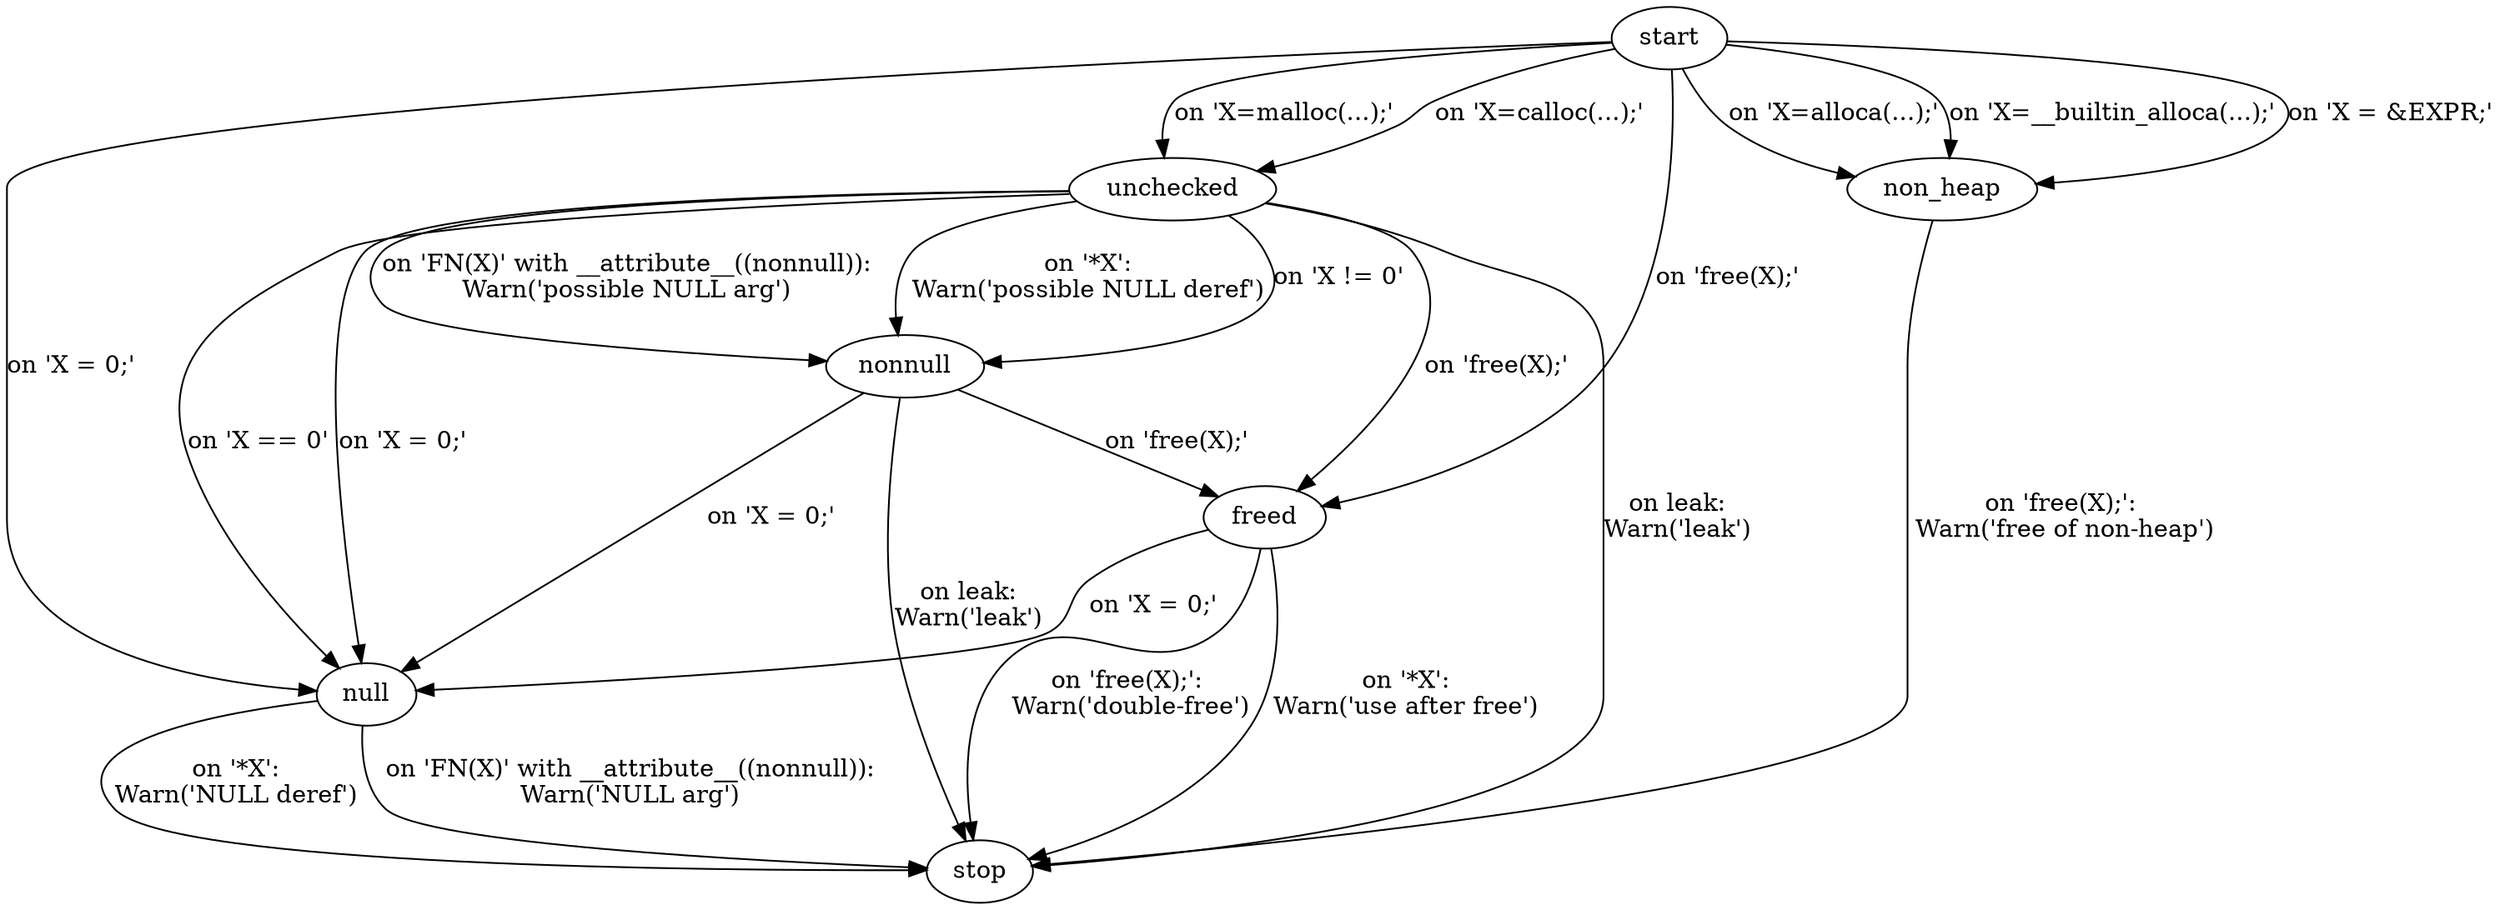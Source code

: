 ﻿/* An overview of the state machine from sm-malloc.cc.
   Please review: $(src-dir)/SPL-README for Licencing info. */

/* Keep this in-sync with sm-malloc.cc  */

digraph "malloc" {

  /* STATES. */

  /* Start state.  */
  start;

  /* State for a pointer returned from malloc that hasn't been checked for
     NULL.
     It could be a pointer to heap-allocated memory, or could be NULL.  */
  unchecked;

  /* State for a pointer that's known to be NULL.  */
  null;

  /* State for a pointer to heap-allocated memory, known to be non-NULL.  */
  nonnull;

  /* State for a pointer to freed memory.  */
  freed;

  /* State for a pointer that's known to not be on the heap (e.g. to a local
     or global).  */
  non_heap;

  /* Stop state, for pointers we don't want to track any more.  */
  stop;

  /* TRANSITIONS. */

  start -> unchecked [label="on 'X=malloc(...);'"];
  start -> unchecked [label="on 'X=calloc(...);'"];

  start -> non_heap [label="on 'X=alloca(...);'"];
  start -> non_heap [label="on 'X=__builtin_alloca(...);'"];

  /* On "free".  */
  start -> freed [label="on 'free(X);'"];
  unchecked -> freed [label="on 'free(X);'"];
  nonnull -> freed [label="on 'free(X);'"];
  freed -> stop [label="on 'free(X);':\n Warn('double-free')"];
  non_heap -> stop  [label="on 'free(X);':\n Warn('free of non-heap')"];

  /* Handle "__attribute__((nonnull))".   */
  unchecked -> nonnull [label="on 'FN(X)' with __attribute__((nonnull)):\nWarn('possible NULL arg')"];
  null -> stop [label="on 'FN(X)' with __attribute__((nonnull)):\nWarn('NULL arg')"];

  /* is_zero_assignment.  */
  start -> null [label="on 'X = 0;'"];
  unchecked -> null [label="on 'X = 0;'"];
  nonnull -> null [label="on 'X = 0;'"];
  freed -> null [label="on 'X = 0;'"];

  start -> non_heap [label="on 'X = &EXPR;'"];

  /* Handle dereferences.  */
  unchecked -> nonnull [label="on '*X':\nWarn('possible NULL deref')"];
  null -> stop [label="on '*X':\nWarn('NULL deref')"];
  freed -> stop [label="on '*X':\nWarn('use after free')"];

  /* on_condition.  */
  unchecked -> nonnull [label="on 'X != 0'"];
  unchecked -> null [label="on 'X == 0'"];

  unchecked -> stop [label="on leak:\nWarn('leak')"];
  nonnull -> stop [label="on leak:\nWarn('leak')"];
}
